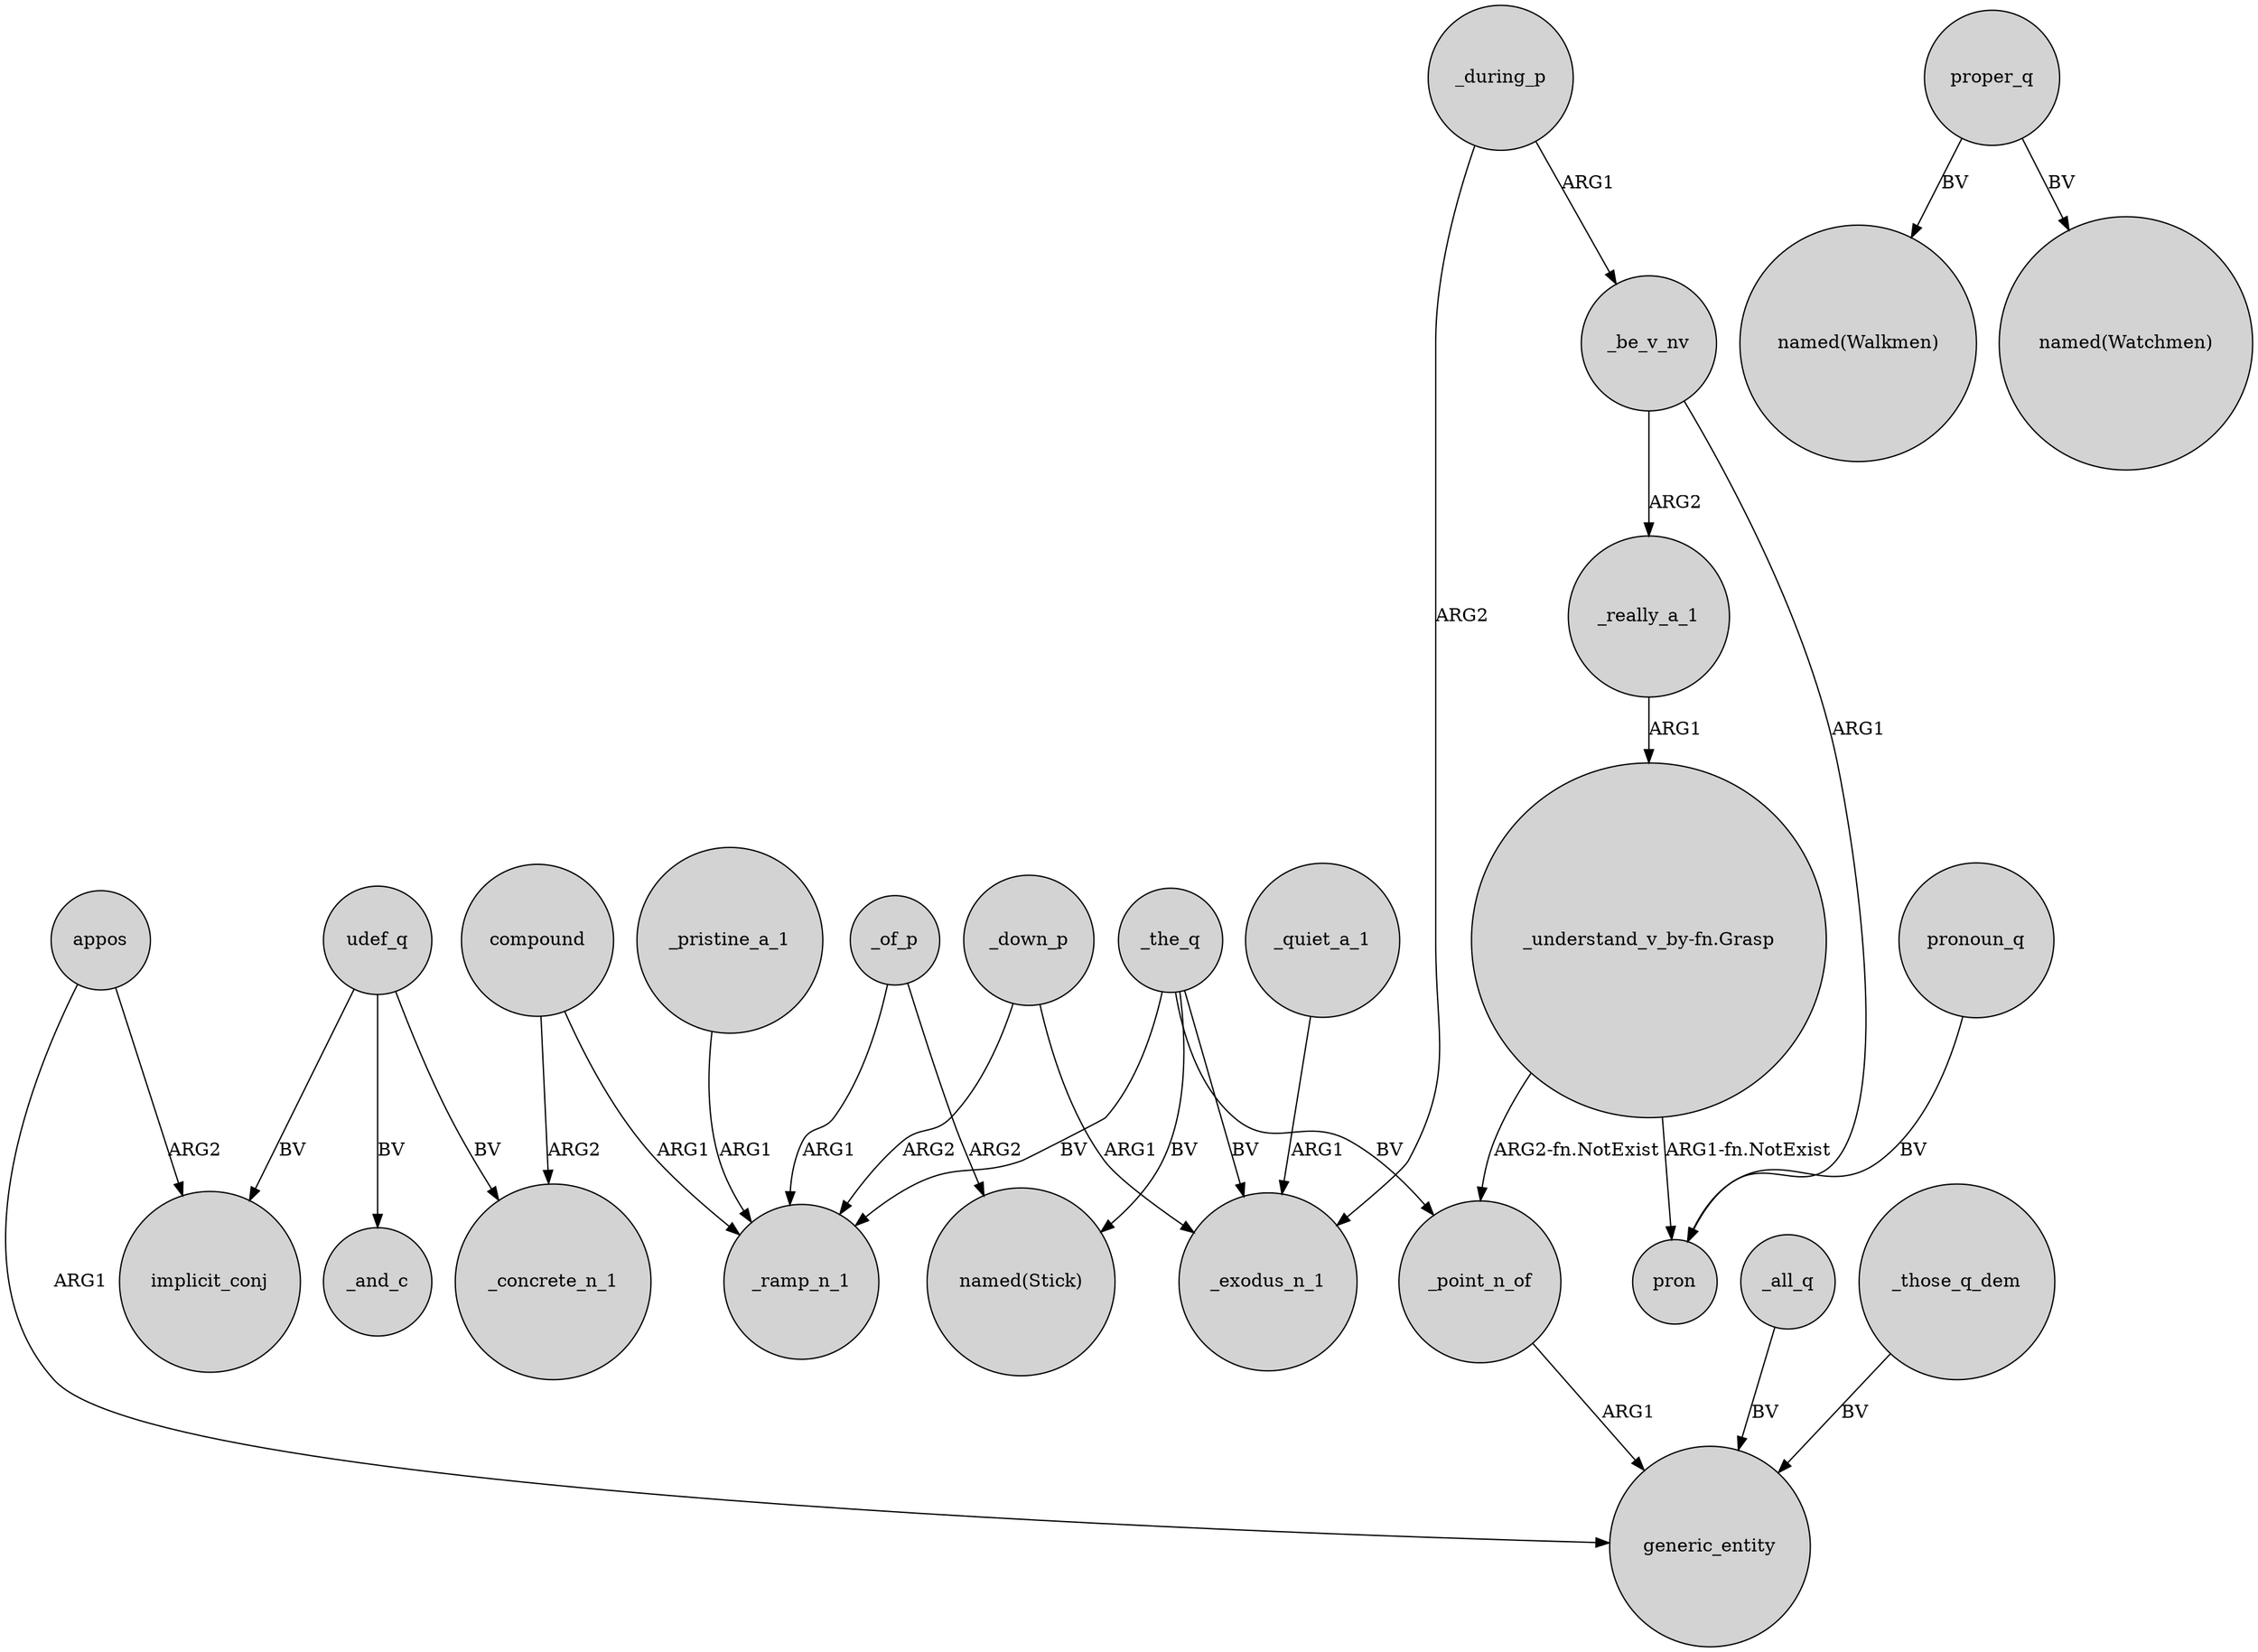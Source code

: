 digraph {
	node [shape=circle style=filled]
	_be_v_nv -> pron [label=ARG1]
	_the_q -> _ramp_n_1 [label=BV]
	_of_p -> "named(Stick)" [label=ARG2]
	_pristine_a_1 -> _ramp_n_1 [label=ARG1]
	_down_p -> _exodus_n_1 [label=ARG1]
	_quiet_a_1 -> _exodus_n_1 [label=ARG1]
	_the_q -> _exodus_n_1 [label=BV]
	proper_q -> "named(Walkmen)" [label=BV]
	_down_p -> _ramp_n_1 [label=ARG2]
	"_understand_v_by-fn.Grasp" -> _point_n_of [label="ARG2-fn.NotExist"]
	_of_p -> _ramp_n_1 [label=ARG1]
	appos -> implicit_conj [label=ARG2]
	_the_q -> "named(Stick)" [label=BV]
	udef_q -> implicit_conj [label=BV]
	compound -> _concrete_n_1 [label=ARG2]
	_during_p -> _be_v_nv [label=ARG1]
	appos -> generic_entity [label=ARG1]
	_all_q -> generic_entity [label=BV]
	pronoun_q -> pron [label=BV]
	udef_q -> _concrete_n_1 [label=BV]
	proper_q -> "named(Watchmen)" [label=BV]
	"_understand_v_by-fn.Grasp" -> pron [label="ARG1-fn.NotExist"]
	compound -> _ramp_n_1 [label=ARG1]
	_really_a_1 -> "_understand_v_by-fn.Grasp" [label=ARG1]
	_be_v_nv -> _really_a_1 [label=ARG2]
	_the_q -> _point_n_of [label=BV]
	udef_q -> _and_c [label=BV]
	_point_n_of -> generic_entity [label=ARG1]
	_those_q_dem -> generic_entity [label=BV]
	_during_p -> _exodus_n_1 [label=ARG2]
}
